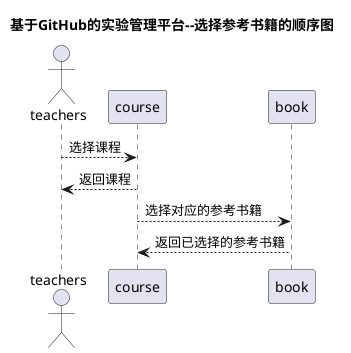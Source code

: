 @startuml
title 基于GitHub的实验管理平台--选择参考书籍的顺序图
actor teachers
teachers-->course:选择课程
course-->teachers:返回课程
course-->book:选择对应的参考书籍
book-->course:返回已选择的参考书籍

@enduml
